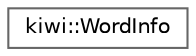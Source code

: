 digraph "Graphical Class Hierarchy"
{
 // LATEX_PDF_SIZE
  bgcolor="transparent";
  edge [fontname=Helvetica,fontsize=10,labelfontname=Helvetica,labelfontsize=10];
  node [fontname=Helvetica,fontsize=10,shape=box,height=0.2,width=0.4];
  rankdir="LR";
  Node0 [id="Node000000",label="kiwi::WordInfo",height=0.2,width=0.4,color="grey40", fillcolor="white", style="filled",URL="$structkiwi_1_1WordInfo.html",tooltip=" "];
}
